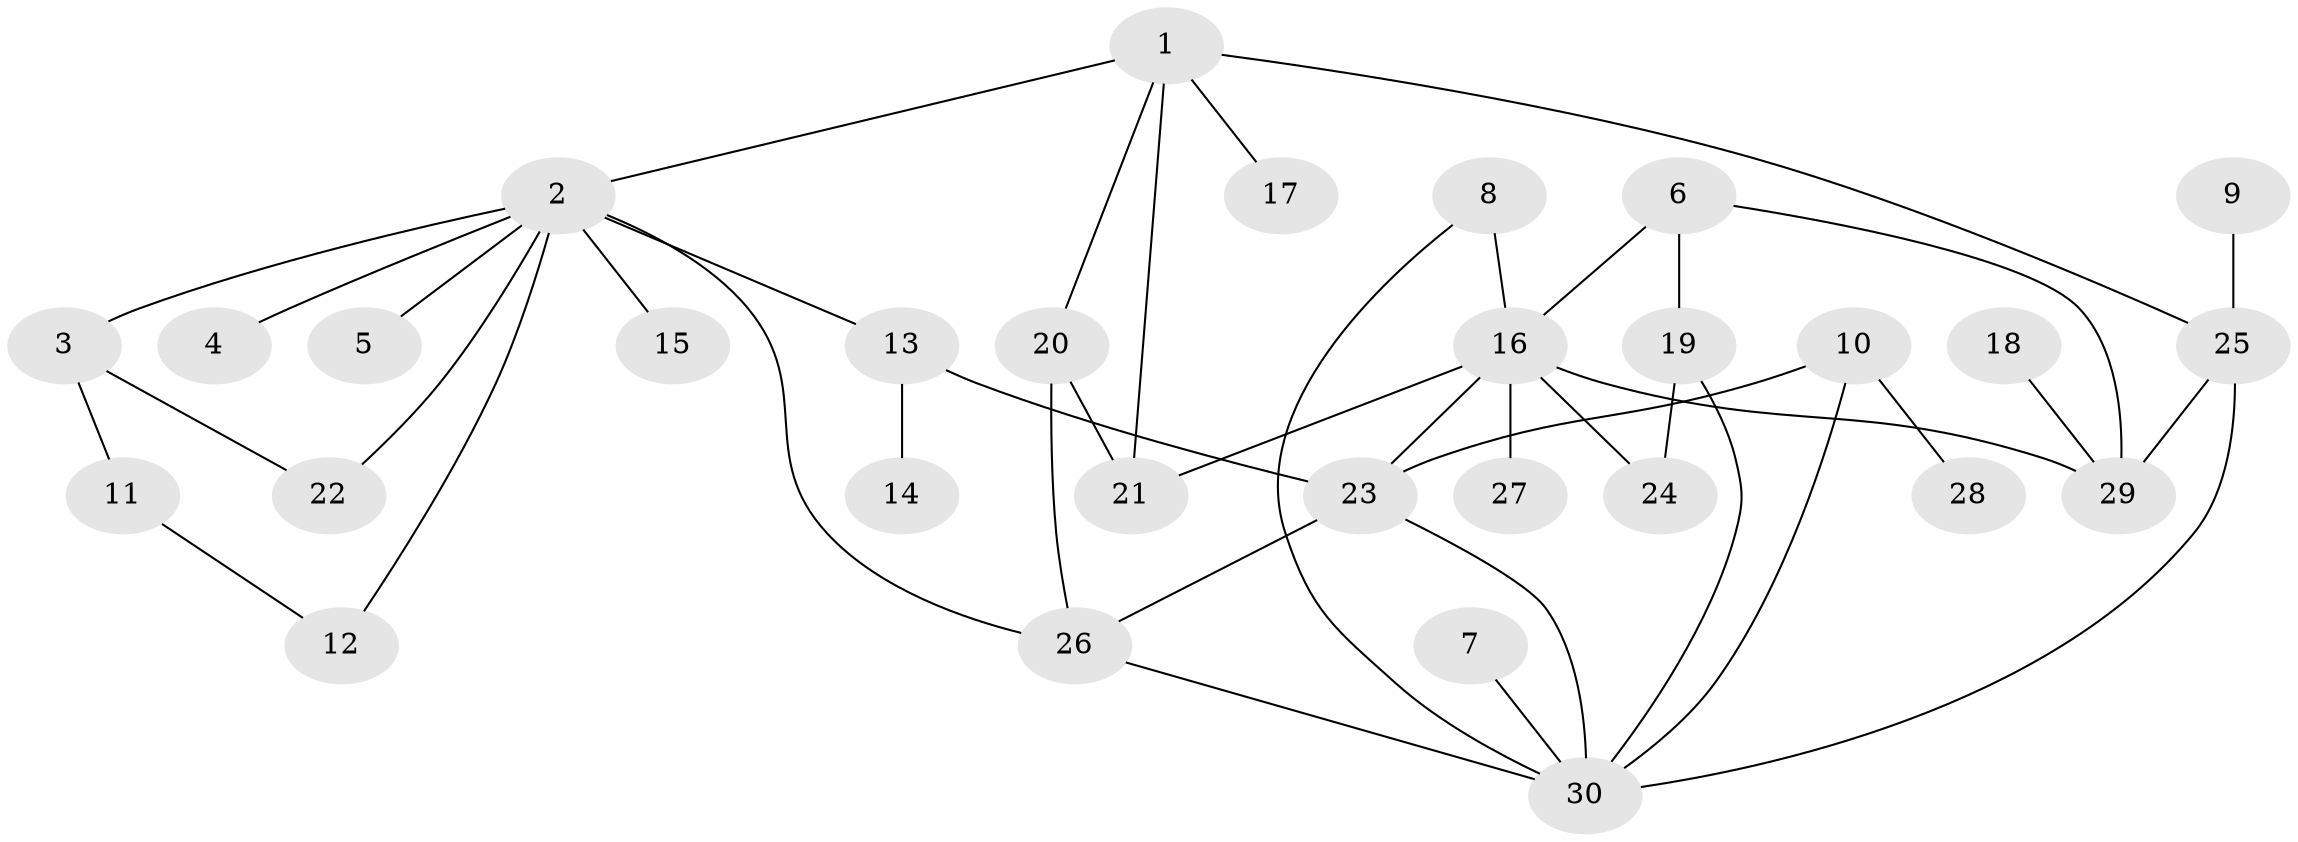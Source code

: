 // original degree distribution, {6: 0.01694915254237288, 5: 0.06779661016949153, 3: 0.1864406779661017, 2: 0.288135593220339, 4: 0.15254237288135594, 1: 0.288135593220339}
// Generated by graph-tools (version 1.1) at 2025/49/03/09/25 03:49:21]
// undirected, 30 vertices, 43 edges
graph export_dot {
graph [start="1"]
  node [color=gray90,style=filled];
  1;
  2;
  3;
  4;
  5;
  6;
  7;
  8;
  9;
  10;
  11;
  12;
  13;
  14;
  15;
  16;
  17;
  18;
  19;
  20;
  21;
  22;
  23;
  24;
  25;
  26;
  27;
  28;
  29;
  30;
  1 -- 2 [weight=1.0];
  1 -- 17 [weight=1.0];
  1 -- 20 [weight=1.0];
  1 -- 21 [weight=1.0];
  1 -- 25 [weight=1.0];
  2 -- 3 [weight=1.0];
  2 -- 4 [weight=1.0];
  2 -- 5 [weight=1.0];
  2 -- 12 [weight=1.0];
  2 -- 13 [weight=1.0];
  2 -- 15 [weight=1.0];
  2 -- 22 [weight=1.0];
  2 -- 26 [weight=1.0];
  3 -- 11 [weight=1.0];
  3 -- 22 [weight=1.0];
  6 -- 16 [weight=1.0];
  6 -- 19 [weight=1.0];
  6 -- 29 [weight=1.0];
  7 -- 30 [weight=1.0];
  8 -- 16 [weight=1.0];
  8 -- 30 [weight=1.0];
  9 -- 25 [weight=1.0];
  10 -- 23 [weight=1.0];
  10 -- 28 [weight=1.0];
  10 -- 30 [weight=1.0];
  11 -- 12 [weight=1.0];
  13 -- 14 [weight=1.0];
  13 -- 23 [weight=1.0];
  16 -- 21 [weight=1.0];
  16 -- 23 [weight=1.0];
  16 -- 24 [weight=1.0];
  16 -- 27 [weight=1.0];
  16 -- 29 [weight=1.0];
  18 -- 29 [weight=1.0];
  19 -- 24 [weight=1.0];
  19 -- 30 [weight=1.0];
  20 -- 21 [weight=1.0];
  20 -- 26 [weight=1.0];
  23 -- 26 [weight=1.0];
  23 -- 30 [weight=1.0];
  25 -- 29 [weight=1.0];
  25 -- 30 [weight=1.0];
  26 -- 30 [weight=1.0];
}
